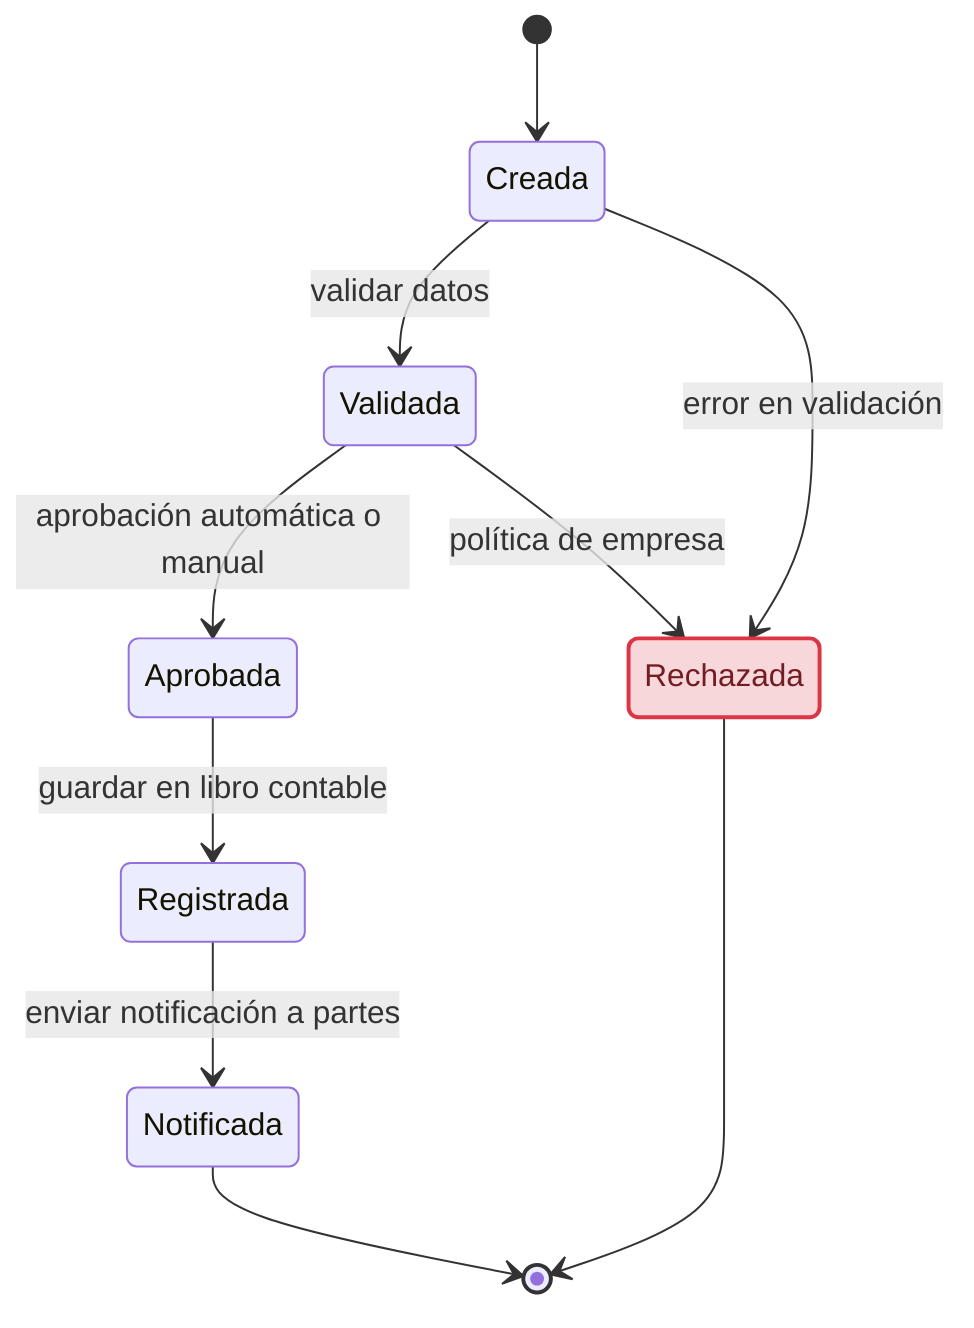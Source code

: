stateDiagram-v2
  [*] --> Creada

  Creada --> Validada : validar datos
  Validada --> Aprobada : aprobación automática o manual
  Aprobada --> Registrada : guardar en libro contable
  Registrada --> Notificada : enviar notificación a partes

  Notificada --> [*]

  Creada --> Rechazada : error en validación
  Validada --> Rechazada : política de empresa

  Rechazada --> [*]

  %% Aplicamos clase solo al nodo Rechazada
  class Rechazada redState

  %% Definimos estilo visual del nodo
  classDef redState fill:#f8d7da,stroke:#dc3545,color:#721c24,stroke-width:2px;